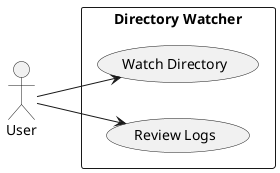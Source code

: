 @startuml
left to right direction
actor User
rectangle "Directory Watcher" {
  User --> (Watch Directory)
  User --> (Review Logs)
}
@enduml
